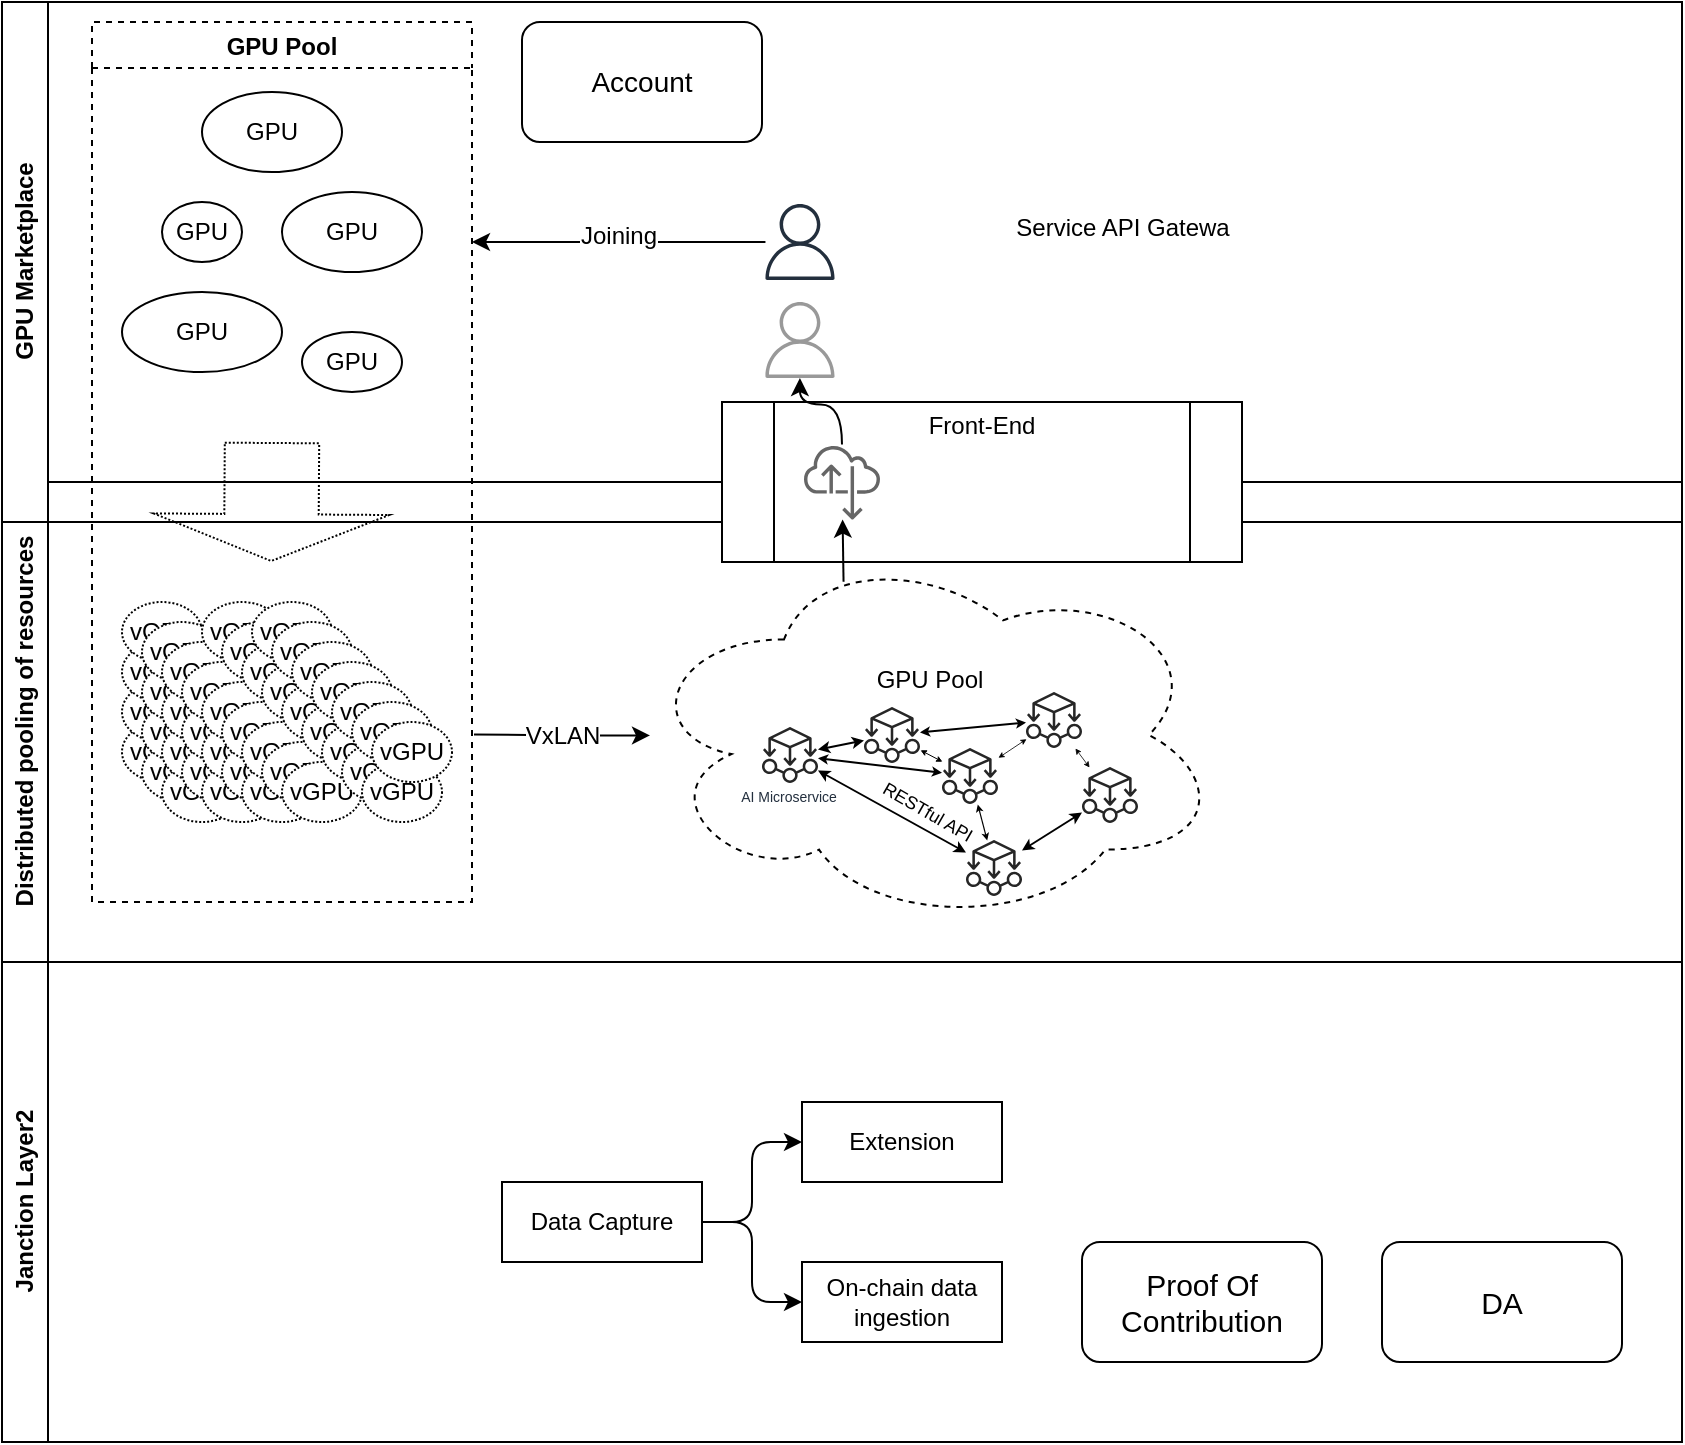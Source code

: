 <mxfile version="24.3.1" type="github">
  <diagram name="Page-1" id="7kYvlZhAPDPhE8g5D6We">
    <mxGraphModel dx="1583" dy="489" grid="1" gridSize="10" guides="1" tooltips="1" connect="1" arrows="1" fold="1" page="1" pageScale="1" pageWidth="850" pageHeight="1100" math="0" shadow="0">
      <root>
        <mxCell id="0" />
        <mxCell id="1" parent="0" />
        <mxCell id="n4XWzI5O3QYMhMNAvSrM-4" value="Distributed pooling of resources" style="swimlane;horizontal=0;whiteSpace=wrap;html=1;" vertex="1" parent="1">
          <mxGeometry x="-20" y="280" width="840" height="240" as="geometry" />
        </mxCell>
        <mxCell id="n4XWzI5O3QYMhMNAvSrM-173" value="GPU Pool&lt;div&gt;&lt;br&gt;&lt;/div&gt;&lt;div&gt;&lt;br&gt;&lt;/div&gt;&lt;div&gt;&lt;br&gt;&lt;/div&gt;&lt;div&gt;&lt;br&gt;&lt;/div&gt;" style="ellipse;shape=cloud;whiteSpace=wrap;html=1;dashed=1;" vertex="1" parent="n4XWzI5O3QYMhMNAvSrM-4">
          <mxGeometry x="318" y="31" width="292" height="191" as="geometry" />
        </mxCell>
        <mxCell id="n4XWzI5O3QYMhMNAvSrM-194" style="rounded=0;orthogonalLoop=1;jettySize=auto;html=1;startArrow=classic;startFill=1;strokeWidth=1;endSize=3;startSize=3;" edge="1" parent="n4XWzI5O3QYMhMNAvSrM-4" source="n4XWzI5O3QYMhMNAvSrM-181" target="n4XWzI5O3QYMhMNAvSrM-186">
          <mxGeometry relative="1" as="geometry" />
        </mxCell>
        <mxCell id="n4XWzI5O3QYMhMNAvSrM-196" style="rounded=0;orthogonalLoop=1;jettySize=auto;html=1;startArrow=classic;startFill=1;startSize=3;endSize=3;" edge="1" parent="n4XWzI5O3QYMhMNAvSrM-4" source="n4XWzI5O3QYMhMNAvSrM-181" target="n4XWzI5O3QYMhMNAvSrM-191">
          <mxGeometry relative="1" as="geometry" />
        </mxCell>
        <mxCell id="n4XWzI5O3QYMhMNAvSrM-202" style="rounded=0;orthogonalLoop=1;jettySize=auto;html=1;startArrow=classic;startFill=1;endSize=2;startSize=2;" edge="1" parent="n4XWzI5O3QYMhMNAvSrM-4" source="n4XWzI5O3QYMhMNAvSrM-181" target="n4XWzI5O3QYMhMNAvSrM-189">
          <mxGeometry relative="1" as="geometry" />
        </mxCell>
        <mxCell id="n4XWzI5O3QYMhMNAvSrM-181" value="" style="sketch=0;outlineConnect=0;fontColor=#232F3E;gradientColor=none;fillColor=#262626;strokeColor=none;dashed=0;verticalLabelPosition=bottom;verticalAlign=top;align=center;html=1;fontSize=12;fontStyle=0;aspect=fixed;pointerEvents=1;shape=mxgraph.aws4.ec2_aws_microservice_extractor_for_net;" vertex="1" parent="n4XWzI5O3QYMhMNAvSrM-4">
          <mxGeometry x="380" y="122.5" width="28" height="28" as="geometry" />
        </mxCell>
        <mxCell id="n4XWzI5O3QYMhMNAvSrM-195" style="rounded=0;orthogonalLoop=1;jettySize=auto;html=1;startArrow=classic;startFill=1;endSize=2;startSize=2;strokeWidth=0.5;" edge="1" parent="n4XWzI5O3QYMhMNAvSrM-4" source="n4XWzI5O3QYMhMNAvSrM-186" target="n4XWzI5O3QYMhMNAvSrM-189">
          <mxGeometry relative="1" as="geometry" />
        </mxCell>
        <mxCell id="n4XWzI5O3QYMhMNAvSrM-201" style="rounded=0;orthogonalLoop=1;jettySize=auto;html=1;startArrow=classic;startFill=1;endSize=2;startSize=2;" edge="1" parent="n4XWzI5O3QYMhMNAvSrM-4" source="n4XWzI5O3QYMhMNAvSrM-186" target="n4XWzI5O3QYMhMNAvSrM-190">
          <mxGeometry relative="1" as="geometry" />
        </mxCell>
        <mxCell id="n4XWzI5O3QYMhMNAvSrM-186" value="" style="sketch=0;outlineConnect=0;fontColor=#232F3E;gradientColor=none;fillColor=#262626;strokeColor=none;dashed=0;verticalLabelPosition=bottom;verticalAlign=top;align=center;html=1;fontSize=12;fontStyle=0;aspect=fixed;pointerEvents=1;shape=mxgraph.aws4.ec2_aws_microservice_extractor_for_net;" vertex="1" parent="n4XWzI5O3QYMhMNAvSrM-4">
          <mxGeometry x="431" y="112.5" width="28" height="28" as="geometry" />
        </mxCell>
        <mxCell id="n4XWzI5O3QYMhMNAvSrM-187" value="&lt;span style=&quot;color: rgb(35, 47, 62);&quot;&gt;&lt;font style=&quot;font-size: 7px;&quot;&gt;AI Microservice&lt;/font&gt;&lt;/span&gt;" style="text;html=1;align=center;verticalAlign=middle;resizable=0;points=[];autosize=1;strokeColor=none;fillColor=none;" vertex="1" parent="n4XWzI5O3QYMhMNAvSrM-4">
          <mxGeometry x="358" y="140.5" width="70" height="30" as="geometry" />
        </mxCell>
        <mxCell id="n4XWzI5O3QYMhMNAvSrM-200" style="rounded=0;orthogonalLoop=1;jettySize=auto;html=1;endSize=2;startSize=2;startArrow=classic;startFill=1;strokeWidth=0.6;" edge="1" parent="n4XWzI5O3QYMhMNAvSrM-4" source="n4XWzI5O3QYMhMNAvSrM-189" target="n4XWzI5O3QYMhMNAvSrM-191">
          <mxGeometry relative="1" as="geometry" />
        </mxCell>
        <mxCell id="n4XWzI5O3QYMhMNAvSrM-189" value="" style="sketch=0;outlineConnect=0;fontColor=#232F3E;gradientColor=none;fillColor=#262626;strokeColor=none;dashed=0;verticalLabelPosition=bottom;verticalAlign=top;align=center;html=1;fontSize=12;fontStyle=0;aspect=fixed;pointerEvents=1;shape=mxgraph.aws4.ec2_aws_microservice_extractor_for_net;" vertex="1" parent="n4XWzI5O3QYMhMNAvSrM-4">
          <mxGeometry x="470" y="133" width="28" height="28" as="geometry" />
        </mxCell>
        <mxCell id="n4XWzI5O3QYMhMNAvSrM-199" style="rounded=0;orthogonalLoop=1;jettySize=auto;html=1;endSize=2;startSize=2;startArrow=classic;startFill=1;strokeWidth=0.4;" edge="1" parent="n4XWzI5O3QYMhMNAvSrM-4" source="n4XWzI5O3QYMhMNAvSrM-190" target="n4XWzI5O3QYMhMNAvSrM-189">
          <mxGeometry relative="1" as="geometry" />
        </mxCell>
        <mxCell id="n4XWzI5O3QYMhMNAvSrM-190" value="" style="sketch=0;outlineConnect=0;fontColor=#232F3E;gradientColor=none;fillColor=#262626;strokeColor=none;dashed=0;verticalLabelPosition=bottom;verticalAlign=top;align=center;html=1;fontSize=12;fontStyle=0;aspect=fixed;pointerEvents=1;shape=mxgraph.aws4.ec2_aws_microservice_extractor_for_net;" vertex="1" parent="n4XWzI5O3QYMhMNAvSrM-4">
          <mxGeometry x="512" y="105" width="28" height="28" as="geometry" />
        </mxCell>
        <mxCell id="n4XWzI5O3QYMhMNAvSrM-197" style="rounded=0;orthogonalLoop=1;jettySize=auto;html=1;startArrow=classic;startFill=1;endSize=3;startSize=3;" edge="1" parent="n4XWzI5O3QYMhMNAvSrM-4" source="n4XWzI5O3QYMhMNAvSrM-191" target="n4XWzI5O3QYMhMNAvSrM-192">
          <mxGeometry relative="1" as="geometry" />
        </mxCell>
        <mxCell id="n4XWzI5O3QYMhMNAvSrM-191" value="" style="sketch=0;outlineConnect=0;fontColor=#232F3E;gradientColor=none;fillColor=#262626;strokeColor=none;dashed=0;verticalLabelPosition=bottom;verticalAlign=top;align=center;html=1;fontSize=12;fontStyle=0;aspect=fixed;pointerEvents=1;shape=mxgraph.aws4.ec2_aws_microservice_extractor_for_net;" vertex="1" parent="n4XWzI5O3QYMhMNAvSrM-4">
          <mxGeometry x="482" y="179" width="28" height="28" as="geometry" />
        </mxCell>
        <mxCell id="n4XWzI5O3QYMhMNAvSrM-198" style="rounded=0;orthogonalLoop=1;jettySize=auto;html=1;endSize=2;startSize=2;strokeWidth=0.4;startArrow=classic;startFill=1;" edge="1" parent="n4XWzI5O3QYMhMNAvSrM-4" source="n4XWzI5O3QYMhMNAvSrM-192" target="n4XWzI5O3QYMhMNAvSrM-190">
          <mxGeometry relative="1" as="geometry" />
        </mxCell>
        <mxCell id="n4XWzI5O3QYMhMNAvSrM-192" value="" style="sketch=0;outlineConnect=0;fontColor=#232F3E;gradientColor=none;fillColor=#262626;strokeColor=none;dashed=0;verticalLabelPosition=bottom;verticalAlign=top;align=center;html=1;fontSize=12;fontStyle=0;aspect=fixed;pointerEvents=1;shape=mxgraph.aws4.ec2_aws_microservice_extractor_for_net;" vertex="1" parent="n4XWzI5O3QYMhMNAvSrM-4">
          <mxGeometry x="540" y="142.5" width="28" height="28" as="geometry" />
        </mxCell>
        <mxCell id="n4XWzI5O3QYMhMNAvSrM-205" value="&lt;font style=&quot;font-size: 9px;&quot;&gt;RESTful API&lt;/font&gt;" style="text;html=1;align=center;verticalAlign=middle;resizable=0;points=[];autosize=1;strokeColor=none;fillColor=none;rotation=30;" vertex="1" parent="n4XWzI5O3QYMhMNAvSrM-4">
          <mxGeometry x="428" y="149" width="70" height="30" as="geometry" />
        </mxCell>
        <mxCell id="n4XWzI5O3QYMhMNAvSrM-174" value="&lt;font style=&quot;font-size: 12px;&quot;&gt;VxLAN&lt;/font&gt;" style="edgeStyle=orthogonalEdgeStyle;rounded=0;orthogonalLoop=1;jettySize=auto;html=1;startArrow=classic;startFill=1;endArrow=none;endFill=0;" edge="1" parent="n4XWzI5O3QYMhMNAvSrM-4">
          <mxGeometry relative="1" as="geometry">
            <mxPoint x="324.0" y="126.727" as="sourcePoint" />
            <mxPoint x="236" y="126.24" as="targetPoint" />
            <Array as="points">
              <mxPoint x="283" y="126.24" />
              <mxPoint x="241" y="126.24" />
            </Array>
          </mxGeometry>
        </mxCell>
        <mxCell id="n4XWzI5O3QYMhMNAvSrM-6" value="Janction Layer2" style="swimlane;horizontal=0;whiteSpace=wrap;html=1;" vertex="1" parent="1">
          <mxGeometry x="-20" y="520" width="840" height="240" as="geometry" />
        </mxCell>
        <mxCell id="n4XWzI5O3QYMhMNAvSrM-8" value="&lt;font style=&quot;font-size: 15px;&quot;&gt;DA&lt;/font&gt;" style="rounded=1;whiteSpace=wrap;html=1;" vertex="1" parent="n4XWzI5O3QYMhMNAvSrM-6">
          <mxGeometry x="690" y="140" width="120" height="60" as="geometry" />
        </mxCell>
        <mxCell id="n4XWzI5O3QYMhMNAvSrM-9" value="&lt;font style=&quot;font-size: 15px;&quot;&gt;Proof Of Contribution&lt;/font&gt;" style="rounded=1;whiteSpace=wrap;html=1;" vertex="1" parent="n4XWzI5O3QYMhMNAvSrM-6">
          <mxGeometry x="540" y="140" width="120" height="60" as="geometry" />
        </mxCell>
        <mxCell id="n4XWzI5O3QYMhMNAvSrM-31" value="Data Capture" style="whiteSpace=wrap;html=1;" vertex="1" parent="n4XWzI5O3QYMhMNAvSrM-6">
          <mxGeometry x="250" y="110" width="100" height="40" as="geometry" />
        </mxCell>
        <mxCell id="n4XWzI5O3QYMhMNAvSrM-32" value="Extension" style="whiteSpace=wrap;html=1;" vertex="1" parent="n4XWzI5O3QYMhMNAvSrM-6">
          <mxGeometry x="400" y="70" width="100" height="40" as="geometry" />
        </mxCell>
        <mxCell id="n4XWzI5O3QYMhMNAvSrM-33" value="" style="edgeStyle=elbowEdgeStyle;elbow=horizontal;html=1;rounded=1;curved=0;sourcePerimeterSpacing=0;targetPerimeterSpacing=0;startSize=6;endSize=6;" edge="1" parent="n4XWzI5O3QYMhMNAvSrM-6" source="n4XWzI5O3QYMhMNAvSrM-31" target="n4XWzI5O3QYMhMNAvSrM-32">
          <mxGeometry relative="1" as="geometry" />
        </mxCell>
        <mxCell id="n4XWzI5O3QYMhMNAvSrM-34" value="On-chain data ingestion" style="whiteSpace=wrap;html=1;" vertex="1" parent="n4XWzI5O3QYMhMNAvSrM-6">
          <mxGeometry x="400" y="150" width="100" height="40" as="geometry" />
        </mxCell>
        <mxCell id="n4XWzI5O3QYMhMNAvSrM-35" value="" style="edgeStyle=elbowEdgeStyle;elbow=horizontal;html=1;rounded=1;curved=0;sourcePerimeterSpacing=0;targetPerimeterSpacing=0;startSize=6;endSize=6;" edge="1" parent="n4XWzI5O3QYMhMNAvSrM-6" source="n4XWzI5O3QYMhMNAvSrM-31" target="n4XWzI5O3QYMhMNAvSrM-34">
          <mxGeometry relative="1" as="geometry" />
        </mxCell>
        <mxCell id="n4XWzI5O3QYMhMNAvSrM-7" value="GPU Marketplace" style="swimlane;horizontal=0;whiteSpace=wrap;html=1;" vertex="1" parent="1">
          <mxGeometry x="-20" y="40" width="840" height="260" as="geometry" />
        </mxCell>
        <mxCell id="n4XWzI5O3QYMhMNAvSrM-43" value="GPU Pool" style="swimlane;dashed=1;" vertex="1" parent="n4XWzI5O3QYMhMNAvSrM-7">
          <mxGeometry x="45" y="10" width="190" height="440" as="geometry" />
        </mxCell>
        <mxCell id="n4XWzI5O3QYMhMNAvSrM-167" value="GPU" style="ellipse;whiteSpace=wrap;html=1;" vertex="1" parent="n4XWzI5O3QYMhMNAvSrM-43">
          <mxGeometry x="35" y="90" width="40" height="30" as="geometry" />
        </mxCell>
        <mxCell id="n4XWzI5O3QYMhMNAvSrM-168" value="GPU" style="ellipse;whiteSpace=wrap;html=1;" vertex="1" parent="n4XWzI5O3QYMhMNAvSrM-43">
          <mxGeometry x="15" y="135" width="80" height="40" as="geometry" />
        </mxCell>
        <mxCell id="n4XWzI5O3QYMhMNAvSrM-169" value="GPU" style="ellipse;whiteSpace=wrap;html=1;" vertex="1" parent="n4XWzI5O3QYMhMNAvSrM-43">
          <mxGeometry x="95" y="85" width="70" height="40" as="geometry" />
        </mxCell>
        <mxCell id="n4XWzI5O3QYMhMNAvSrM-170" value="GPU" style="ellipse;whiteSpace=wrap;html=1;" vertex="1" parent="n4XWzI5O3QYMhMNAvSrM-43">
          <mxGeometry x="55" y="35" width="70" height="40" as="geometry" />
        </mxCell>
        <mxCell id="n4XWzI5O3QYMhMNAvSrM-171" value="GPU" style="ellipse;whiteSpace=wrap;html=1;" vertex="1" parent="n4XWzI5O3QYMhMNAvSrM-43">
          <mxGeometry x="105" y="155" width="50" height="30" as="geometry" />
        </mxCell>
        <mxCell id="n4XWzI5O3QYMhMNAvSrM-172" value="" style="shape=flexArrow;endArrow=classic;html=1;rounded=0;endWidth=69.6;endSize=7.464;width=47.2;dashed=1;dashPattern=1 1;" edge="1" parent="n4XWzI5O3QYMhMNAvSrM-43">
          <mxGeometry width="50" height="50" relative="1" as="geometry">
            <mxPoint x="90" y="210" as="sourcePoint" />
            <mxPoint x="89.6" y="270" as="targetPoint" />
          </mxGeometry>
        </mxCell>
        <mxCell id="n4XWzI5O3QYMhMNAvSrM-177" value="&lt;span style=&quot;font-size: 14px;&quot;&gt;Account&lt;/span&gt;" style="rounded=1;whiteSpace=wrap;html=1;" vertex="1" parent="n4XWzI5O3QYMhMNAvSrM-7">
          <mxGeometry x="260" y="10" width="120" height="60" as="geometry" />
        </mxCell>
        <mxCell id="n4XWzI5O3QYMhMNAvSrM-210" style="edgeStyle=orthogonalEdgeStyle;rounded=0;orthogonalLoop=1;jettySize=auto;html=1;entryX=1;entryY=0.25;entryDx=0;entryDy=0;" edge="1" parent="n4XWzI5O3QYMhMNAvSrM-7" source="n4XWzI5O3QYMhMNAvSrM-209" target="n4XWzI5O3QYMhMNAvSrM-43">
          <mxGeometry relative="1" as="geometry" />
        </mxCell>
        <mxCell id="n4XWzI5O3QYMhMNAvSrM-212" value="&lt;font style=&quot;font-size: 12px;&quot;&gt;Joining&lt;/font&gt;" style="edgeLabel;html=1;align=center;verticalAlign=middle;resizable=0;points=[];" vertex="1" connectable="0" parent="n4XWzI5O3QYMhMNAvSrM-210">
          <mxGeometry x="0.002" y="-3" relative="1" as="geometry">
            <mxPoint as="offset" />
          </mxGeometry>
        </mxCell>
        <mxCell id="n4XWzI5O3QYMhMNAvSrM-209" value="" style="sketch=0;outlineConnect=0;fontColor=#232F3E;gradientColor=none;fillColor=#232F3D;strokeColor=none;dashed=0;verticalLabelPosition=bottom;verticalAlign=top;align=center;html=1;fontSize=12;fontStyle=0;aspect=fixed;pointerEvents=1;shape=mxgraph.aws4.user;" vertex="1" parent="n4XWzI5O3QYMhMNAvSrM-7">
          <mxGeometry x="380" y="101" width="38" height="38" as="geometry" />
        </mxCell>
        <mxCell id="n4XWzI5O3QYMhMNAvSrM-211" value="" style="sketch=0;outlineConnect=0;fontColor=#232F3E;gradientColor=none;fillColor=#999999;strokeColor=none;dashed=0;verticalLabelPosition=bottom;verticalAlign=top;align=center;html=1;fontSize=12;fontStyle=0;aspect=fixed;pointerEvents=1;shape=mxgraph.aws4.user;" vertex="1" parent="n4XWzI5O3QYMhMNAvSrM-7">
          <mxGeometry x="380" y="150" width="38" height="38" as="geometry" />
        </mxCell>
        <mxCell id="n4XWzI5O3QYMhMNAvSrM-217" value="Front-End&lt;div&gt;&lt;br&gt;&lt;/div&gt;&lt;div&gt;&lt;br&gt;&lt;/div&gt;&lt;div&gt;&lt;br&gt;&lt;/div&gt;&lt;div&gt;&lt;br&gt;&lt;/div&gt;" style="shape=process;whiteSpace=wrap;html=1;backgroundOutline=1;" vertex="1" parent="n4XWzI5O3QYMhMNAvSrM-7">
          <mxGeometry x="360" y="200" width="260" height="80" as="geometry" />
        </mxCell>
        <mxCell id="n4XWzI5O3QYMhMNAvSrM-222" style="edgeStyle=orthogonalEdgeStyle;rounded=0;orthogonalLoop=1;jettySize=auto;html=1;curved=1;" edge="1" parent="n4XWzI5O3QYMhMNAvSrM-7" source="n4XWzI5O3QYMhMNAvSrM-220" target="n4XWzI5O3QYMhMNAvSrM-211">
          <mxGeometry relative="1" as="geometry" />
        </mxCell>
        <mxCell id="n4XWzI5O3QYMhMNAvSrM-220" value="" style="sketch=0;outlineConnect=0;fontColor=#232F3E;gradientColor=none;fillColor=#666666;strokeColor=none;dashed=0;verticalLabelPosition=bottom;verticalAlign=top;align=center;html=1;fontSize=12;fontStyle=0;aspect=fixed;pointerEvents=1;shape=mxgraph.aws4.internet_alt22;" vertex="1" parent="n4XWzI5O3QYMhMNAvSrM-7">
          <mxGeometry x="401" y="221" width="38" height="38" as="geometry" />
        </mxCell>
        <mxCell id="n4XWzI5O3QYMhMNAvSrM-122" value="vGPU" style="ellipse;whiteSpace=wrap;html=1;dashed=1;dashPattern=1 1;" vertex="1" parent="1">
          <mxGeometry x="40" y="400" width="40" height="30" as="geometry" />
        </mxCell>
        <mxCell id="n4XWzI5O3QYMhMNAvSrM-123" value="vGPU" style="ellipse;whiteSpace=wrap;html=1;dashed=1;dashPattern=1 1;" vertex="1" parent="1">
          <mxGeometry x="50" y="410" width="40" height="30" as="geometry" />
        </mxCell>
        <mxCell id="n4XWzI5O3QYMhMNAvSrM-124" value="vGPU" style="ellipse;whiteSpace=wrap;html=1;dashed=1;dashPattern=1 1;" vertex="1" parent="1">
          <mxGeometry x="60" y="420" width="40" height="30" as="geometry" />
        </mxCell>
        <mxCell id="n4XWzI5O3QYMhMNAvSrM-126" value="vGPU" style="ellipse;whiteSpace=wrap;html=1;dashed=1;dashPattern=1 1;" vertex="1" parent="1">
          <mxGeometry x="40" y="380" width="40" height="30" as="geometry" />
        </mxCell>
        <mxCell id="n4XWzI5O3QYMhMNAvSrM-127" value="vGPU" style="ellipse;whiteSpace=wrap;html=1;dashed=1;dashPattern=1 1;" vertex="1" parent="1">
          <mxGeometry x="50" y="390" width="40" height="30" as="geometry" />
        </mxCell>
        <mxCell id="n4XWzI5O3QYMhMNAvSrM-128" value="vGPU" style="ellipse;whiteSpace=wrap;html=1;dashed=1;dashPattern=1 1;" vertex="1" parent="1">
          <mxGeometry x="60" y="400" width="40" height="30" as="geometry" />
        </mxCell>
        <mxCell id="n4XWzI5O3QYMhMNAvSrM-129" value="vGPU" style="ellipse;whiteSpace=wrap;html=1;dashed=1;dashPattern=1 1;" vertex="1" parent="1">
          <mxGeometry x="70" y="410" width="40" height="30" as="geometry" />
        </mxCell>
        <mxCell id="n4XWzI5O3QYMhMNAvSrM-130" value="vGPU" style="ellipse;whiteSpace=wrap;html=1;dashed=1;dashPattern=1 1;" vertex="1" parent="1">
          <mxGeometry x="80" y="420" width="40" height="30" as="geometry" />
        </mxCell>
        <mxCell id="n4XWzI5O3QYMhMNAvSrM-132" value="vGPU" style="ellipse;whiteSpace=wrap;html=1;dashed=1;dashPattern=1 1;" vertex="1" parent="1">
          <mxGeometry x="40" y="360" width="40" height="30" as="geometry" />
        </mxCell>
        <mxCell id="n4XWzI5O3QYMhMNAvSrM-133" value="vGPU" style="ellipse;whiteSpace=wrap;html=1;dashed=1;dashPattern=1 1;" vertex="1" parent="1">
          <mxGeometry x="50" y="370" width="40" height="30" as="geometry" />
        </mxCell>
        <mxCell id="n4XWzI5O3QYMhMNAvSrM-134" value="vGPU" style="ellipse;whiteSpace=wrap;html=1;dashed=1;dashPattern=1 1;" vertex="1" parent="1">
          <mxGeometry x="60" y="380" width="40" height="30" as="geometry" />
        </mxCell>
        <mxCell id="n4XWzI5O3QYMhMNAvSrM-135" value="vGPU" style="ellipse;whiteSpace=wrap;html=1;dashed=1;dashPattern=1 1;" vertex="1" parent="1">
          <mxGeometry x="70" y="390" width="40" height="30" as="geometry" />
        </mxCell>
        <mxCell id="n4XWzI5O3QYMhMNAvSrM-136" value="vGPU" style="ellipse;whiteSpace=wrap;html=1;dashed=1;dashPattern=1 1;" vertex="1" parent="1">
          <mxGeometry x="80" y="400" width="40" height="30" as="geometry" />
        </mxCell>
        <mxCell id="n4XWzI5O3QYMhMNAvSrM-137" value="vGPU" style="ellipse;whiteSpace=wrap;html=1;dashed=1;dashPattern=1 1;" vertex="1" parent="1">
          <mxGeometry x="90" y="410" width="40" height="30" as="geometry" />
        </mxCell>
        <mxCell id="n4XWzI5O3QYMhMNAvSrM-138" value="vGPU" style="ellipse;whiteSpace=wrap;html=1;dashed=1;dashPattern=1 1;" vertex="1" parent="1">
          <mxGeometry x="100" y="420" width="40" height="30" as="geometry" />
        </mxCell>
        <mxCell id="n4XWzI5O3QYMhMNAvSrM-140" value="vGPU" style="ellipse;whiteSpace=wrap;html=1;dashed=1;dashPattern=1 1;" vertex="1" parent="1">
          <mxGeometry x="40" y="340" width="40" height="30" as="geometry" />
        </mxCell>
        <mxCell id="n4XWzI5O3QYMhMNAvSrM-141" value="vGPU" style="ellipse;whiteSpace=wrap;html=1;dashed=1;dashPattern=1 1;" vertex="1" parent="1">
          <mxGeometry x="50" y="350" width="40" height="30" as="geometry" />
        </mxCell>
        <mxCell id="n4XWzI5O3QYMhMNAvSrM-142" value="vGPU" style="ellipse;whiteSpace=wrap;html=1;dashed=1;dashPattern=1 1;" vertex="1" parent="1">
          <mxGeometry x="60" y="360" width="40" height="30" as="geometry" />
        </mxCell>
        <mxCell id="n4XWzI5O3QYMhMNAvSrM-143" value="vGPU" style="ellipse;whiteSpace=wrap;html=1;dashed=1;dashPattern=1 1;" vertex="1" parent="1">
          <mxGeometry x="70" y="370" width="40" height="30" as="geometry" />
        </mxCell>
        <mxCell id="n4XWzI5O3QYMhMNAvSrM-144" value="vGPU" style="ellipse;whiteSpace=wrap;html=1;dashed=1;dashPattern=1 1;" vertex="1" parent="1">
          <mxGeometry x="80" y="380" width="40" height="30" as="geometry" />
        </mxCell>
        <mxCell id="n4XWzI5O3QYMhMNAvSrM-145" value="vGPU" style="ellipse;whiteSpace=wrap;html=1;dashed=1;dashPattern=1 1;" vertex="1" parent="1">
          <mxGeometry x="90" y="390" width="40" height="30" as="geometry" />
        </mxCell>
        <mxCell id="n4XWzI5O3QYMhMNAvSrM-146" value="vGPU" style="ellipse;whiteSpace=wrap;html=1;dashed=1;dashPattern=1 1;" vertex="1" parent="1">
          <mxGeometry x="100" y="400" width="40" height="30" as="geometry" />
        </mxCell>
        <mxCell id="n4XWzI5O3QYMhMNAvSrM-147" value="vGPU" style="ellipse;whiteSpace=wrap;html=1;dashed=1;dashPattern=1 1;" vertex="1" parent="1">
          <mxGeometry x="110" y="410" width="40" height="30" as="geometry" />
        </mxCell>
        <mxCell id="n4XWzI5O3QYMhMNAvSrM-148" value="vGPU" style="ellipse;whiteSpace=wrap;html=1;dashed=1;dashPattern=1 1;" vertex="1" parent="1">
          <mxGeometry x="120" y="420" width="40" height="30" as="geometry" />
        </mxCell>
        <mxCell id="n4XWzI5O3QYMhMNAvSrM-150" value="vGPU" style="ellipse;whiteSpace=wrap;html=1;dashed=1;dashPattern=1 1;" vertex="1" parent="1">
          <mxGeometry x="80" y="340" width="40" height="30" as="geometry" />
        </mxCell>
        <mxCell id="n4XWzI5O3QYMhMNAvSrM-151" value="vGPU" style="ellipse;whiteSpace=wrap;html=1;dashed=1;dashPattern=1 1;" vertex="1" parent="1">
          <mxGeometry x="90" y="350" width="40" height="30" as="geometry" />
        </mxCell>
        <mxCell id="n4XWzI5O3QYMhMNAvSrM-152" value="vGPU" style="ellipse;whiteSpace=wrap;html=1;dashed=1;dashPattern=1 1;" vertex="1" parent="1">
          <mxGeometry x="100" y="360" width="40" height="30" as="geometry" />
        </mxCell>
        <mxCell id="n4XWzI5O3QYMhMNAvSrM-153" value="vGPU" style="ellipse;whiteSpace=wrap;html=1;dashed=1;dashPattern=1 1;" vertex="1" parent="1">
          <mxGeometry x="110" y="370" width="40" height="30" as="geometry" />
        </mxCell>
        <mxCell id="n4XWzI5O3QYMhMNAvSrM-154" value="vGPU" style="ellipse;whiteSpace=wrap;html=1;dashed=1;dashPattern=1 1;" vertex="1" parent="1">
          <mxGeometry x="120" y="380" width="40" height="30" as="geometry" />
        </mxCell>
        <mxCell id="n4XWzI5O3QYMhMNAvSrM-155" value="vGPU" style="ellipse;whiteSpace=wrap;html=1;dashed=1;dashPattern=1 1;" vertex="1" parent="1">
          <mxGeometry x="130" y="390" width="40" height="30" as="geometry" />
        </mxCell>
        <mxCell id="n4XWzI5O3QYMhMNAvSrM-156" value="vGPU" style="ellipse;whiteSpace=wrap;html=1;dashed=1;dashPattern=1 1;" vertex="1" parent="1">
          <mxGeometry x="140" y="400" width="40" height="30" as="geometry" />
        </mxCell>
        <mxCell id="n4XWzI5O3QYMhMNAvSrM-157" value="vGPU" style="ellipse;whiteSpace=wrap;html=1;dashed=1;dashPattern=1 1;" vertex="1" parent="1">
          <mxGeometry x="150" y="410" width="40" height="30" as="geometry" />
        </mxCell>
        <mxCell id="n4XWzI5O3QYMhMNAvSrM-158" value="vGPU" style="ellipse;whiteSpace=wrap;html=1;dashed=1;dashPattern=1 1;" vertex="1" parent="1">
          <mxGeometry x="160" y="420" width="40" height="30" as="geometry" />
        </mxCell>
        <mxCell id="n4XWzI5O3QYMhMNAvSrM-160" value="vGPU" style="ellipse;whiteSpace=wrap;html=1;dashed=1;dashPattern=1 1;" vertex="1" parent="1">
          <mxGeometry x="105" y="340" width="40" height="30" as="geometry" />
        </mxCell>
        <mxCell id="n4XWzI5O3QYMhMNAvSrM-161" value="vGPU" style="ellipse;whiteSpace=wrap;html=1;dashed=1;dashPattern=1 1;" vertex="1" parent="1">
          <mxGeometry x="115" y="350" width="40" height="30" as="geometry" />
        </mxCell>
        <mxCell id="n4XWzI5O3QYMhMNAvSrM-162" value="vGPU" style="ellipse;whiteSpace=wrap;html=1;dashed=1;dashPattern=1 1;" vertex="1" parent="1">
          <mxGeometry x="125" y="360" width="40" height="30" as="geometry" />
        </mxCell>
        <mxCell id="n4XWzI5O3QYMhMNAvSrM-163" value="vGPU" style="ellipse;whiteSpace=wrap;html=1;dashed=1;dashPattern=1 1;" vertex="1" parent="1">
          <mxGeometry x="135" y="370" width="40" height="30" as="geometry" />
        </mxCell>
        <mxCell id="n4XWzI5O3QYMhMNAvSrM-164" value="vGPU" style="ellipse;whiteSpace=wrap;html=1;dashed=1;dashPattern=1 1;" vertex="1" parent="1">
          <mxGeometry x="145" y="380" width="40" height="30" as="geometry" />
        </mxCell>
        <mxCell id="n4XWzI5O3QYMhMNAvSrM-165" value="vGPU" style="ellipse;whiteSpace=wrap;html=1;dashed=1;dashPattern=1 1;" vertex="1" parent="1">
          <mxGeometry x="155" y="390" width="40" height="30" as="geometry" />
        </mxCell>
        <mxCell id="n4XWzI5O3QYMhMNAvSrM-166" value="vGPU" style="ellipse;whiteSpace=wrap;html=1;dashed=1;dashPattern=1 1;" vertex="1" parent="1">
          <mxGeometry x="165" y="400" width="40" height="30" as="geometry" />
        </mxCell>
        <mxCell id="n4XWzI5O3QYMhMNAvSrM-221" value="" style="edgeStyle=none;orthogonalLoop=1;jettySize=auto;html=1;rounded=0;exitX=0.352;exitY=0.099;exitDx=0;exitDy=0;exitPerimeter=0;" edge="1" parent="1" source="n4XWzI5O3QYMhMNAvSrM-173" target="n4XWzI5O3QYMhMNAvSrM-220">
          <mxGeometry width="80" relative="1" as="geometry">
            <mxPoint x="440" y="250" as="sourcePoint" />
            <mxPoint x="390" y="300" as="targetPoint" />
            <Array as="points" />
          </mxGeometry>
        </mxCell>
        <mxCell id="n4XWzI5O3QYMhMNAvSrM-223" value="Service API Gatewa" style="text;html=1;align=center;verticalAlign=middle;resizable=0;points=[];autosize=1;strokeColor=none;fillColor=none;" vertex="1" parent="1">
          <mxGeometry x="475" y="138" width="130" height="30" as="geometry" />
        </mxCell>
      </root>
    </mxGraphModel>
  </diagram>
</mxfile>
